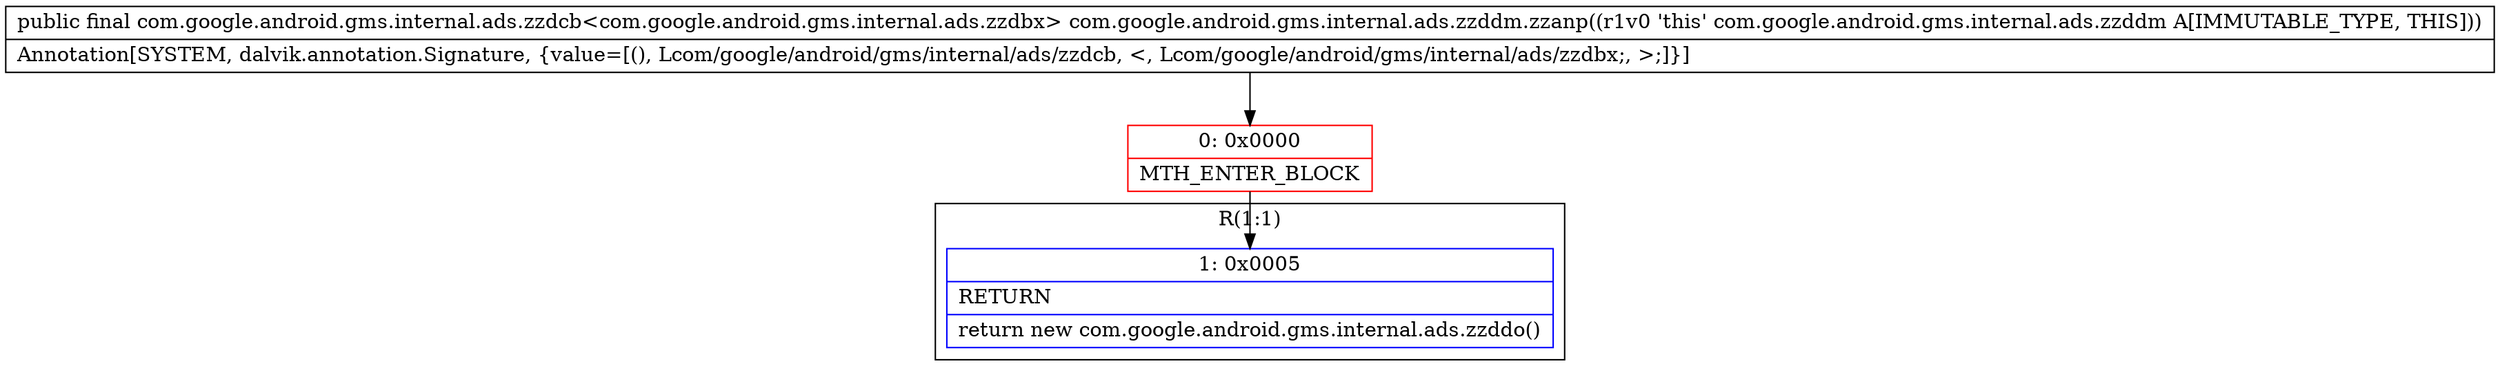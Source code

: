 digraph "CFG forcom.google.android.gms.internal.ads.zzddm.zzanp()Lcom\/google\/android\/gms\/internal\/ads\/zzdcb;" {
subgraph cluster_Region_1834940349 {
label = "R(1:1)";
node [shape=record,color=blue];
Node_1 [shape=record,label="{1\:\ 0x0005|RETURN\l|return new com.google.android.gms.internal.ads.zzddo()\l}"];
}
Node_0 [shape=record,color=red,label="{0\:\ 0x0000|MTH_ENTER_BLOCK\l}"];
MethodNode[shape=record,label="{public final com.google.android.gms.internal.ads.zzdcb\<com.google.android.gms.internal.ads.zzdbx\> com.google.android.gms.internal.ads.zzddm.zzanp((r1v0 'this' com.google.android.gms.internal.ads.zzddm A[IMMUTABLE_TYPE, THIS]))  | Annotation[SYSTEM, dalvik.annotation.Signature, \{value=[(), Lcom\/google\/android\/gms\/internal\/ads\/zzdcb, \<, Lcom\/google\/android\/gms\/internal\/ads\/zzdbx;, \>;]\}]\l}"];
MethodNode -> Node_0;
Node_0 -> Node_1;
}

